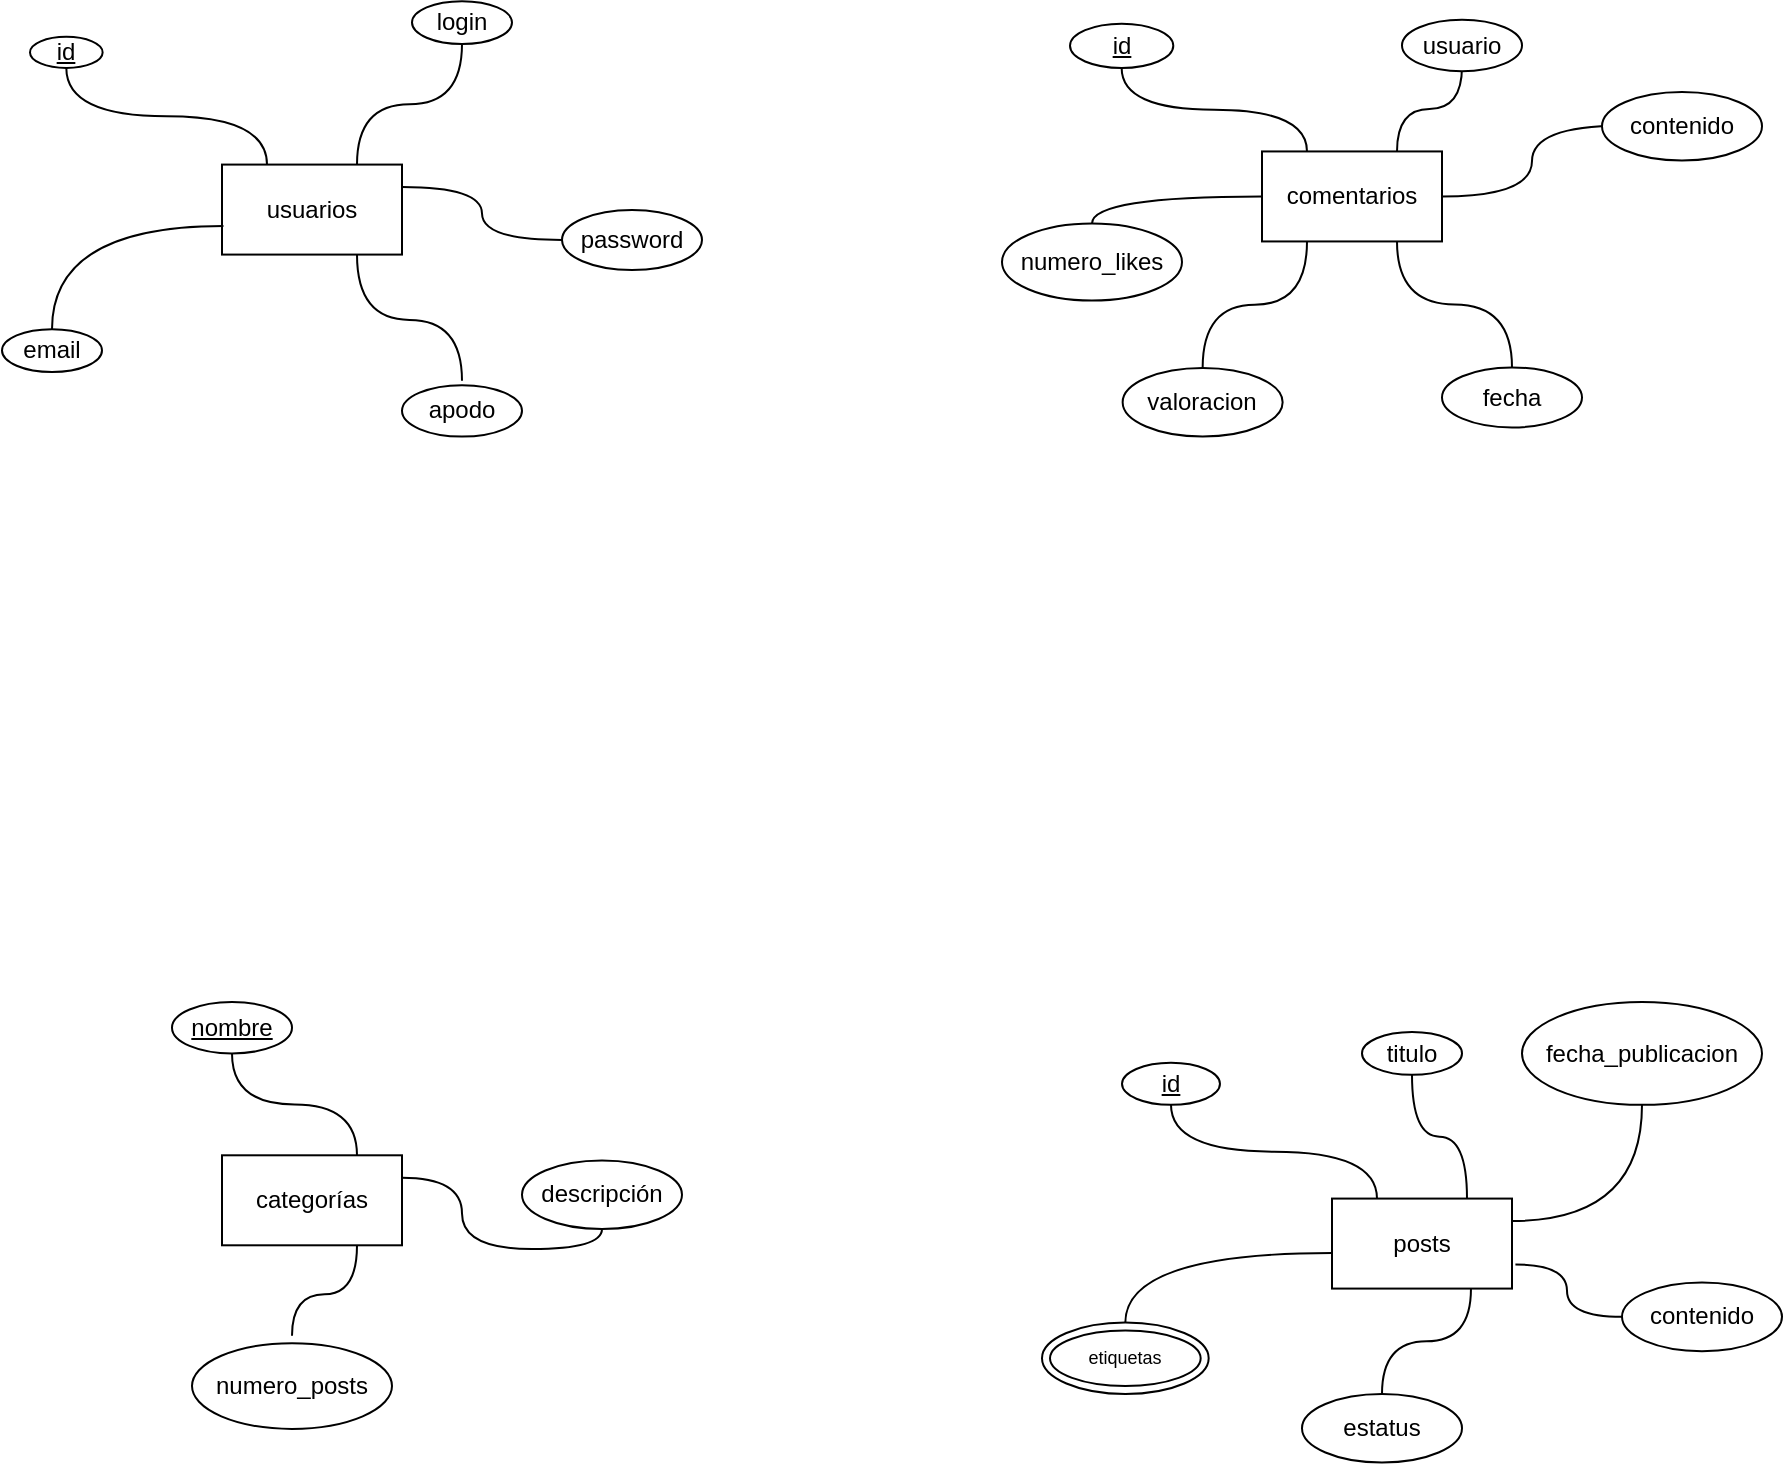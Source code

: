 <mxfile>
    <diagram id="GtlSE6PxsFourFfLZDGg" name="Page-1">
        <mxGraphModel dx="1631" dy="916" grid="1" gridSize="10" guides="1" tooltips="1" connect="1" arrows="1" fold="1" page="1" pageScale="1" pageWidth="1100" pageHeight="850" math="0" shadow="0">
            <root>
                <mxCell id="0"/>
                <mxCell id="1" parent="0"/>
                <mxCell id="4" value="posts" style="rounded=0;whiteSpace=wrap;html=1;aspect=fixed;" parent="1" vertex="1">
                    <mxGeometry x="730" y="635.29" width="90" height="45" as="geometry"/>
                </mxCell>
                <mxCell id="10" style="edgeStyle=orthogonalEdgeStyle;html=1;exitX=0.5;exitY=1;exitDx=0;exitDy=0;entryX=0.25;entryY=0;entryDx=0;entryDy=0;curved=1;endArrow=none;endFill=0;" parent="1" source="6" target="4" edge="1">
                    <mxGeometry relative="1" as="geometry"/>
                </mxCell>
                <mxCell id="6" value="&lt;u&gt;id&lt;/u&gt;" style="ellipse;whiteSpace=wrap;html=1;aspect=fixed;" parent="1" vertex="1">
                    <mxGeometry x="625" y="567.43" width="48.99" height="21" as="geometry"/>
                </mxCell>
                <mxCell id="7" value="titulo" style="ellipse;whiteSpace=wrap;html=1;aspect=fixed;" parent="1" vertex="1">
                    <mxGeometry x="745" y="552" width="50" height="21.43" as="geometry"/>
                </mxCell>
                <mxCell id="12" style="edgeStyle=orthogonalEdgeStyle;html=1;exitX=0.5;exitY=1;exitDx=0;exitDy=0;entryX=0.75;entryY=0;entryDx=0;entryDy=0;curved=1;endArrow=none;endFill=0;" parent="1" source="7" target="4" edge="1">
                    <mxGeometry relative="1" as="geometry">
                        <mxPoint x="758" y="587.29" as="sourcePoint"/>
                        <mxPoint x="783" y="627.29" as="targetPoint"/>
                    </mxGeometry>
                </mxCell>
                <mxCell id="13" value="fecha_publicacion" style="ellipse;whiteSpace=wrap;html=1;aspect=fixed;" parent="1" vertex="1">
                    <mxGeometry x="825" y="537" width="120" height="51.43" as="geometry"/>
                </mxCell>
                <mxCell id="14" style="edgeStyle=orthogonalEdgeStyle;html=1;exitX=0.5;exitY=1;exitDx=0;exitDy=0;entryX=1;entryY=0.25;entryDx=0;entryDy=0;curved=1;endArrow=none;endFill=0;" parent="1" source="13" target="4" edge="1">
                    <mxGeometry relative="1" as="geometry">
                        <mxPoint x="890" y="625.02" as="sourcePoint"/>
                        <mxPoint x="875" y="669.59" as="targetPoint"/>
                    </mxGeometry>
                </mxCell>
                <mxCell id="15" style="edgeStyle=orthogonalEdgeStyle;html=1;entryX=1.019;entryY=0.733;entryDx=0;entryDy=0;curved=1;endArrow=none;endFill=0;entryPerimeter=0;exitX=0;exitY=0.5;exitDx=0;exitDy=0;" parent="1" source="16" target="4" edge="1">
                    <mxGeometry relative="1" as="geometry">
                        <mxPoint x="915" y="647.29" as="sourcePoint"/>
                        <mxPoint x="825" y="691.19" as="targetPoint"/>
                    </mxGeometry>
                </mxCell>
                <mxCell id="16" value="contenido" style="ellipse;whiteSpace=wrap;html=1;aspect=fixed;" parent="1" vertex="1">
                    <mxGeometry x="875" y="677.29" width="80" height="34.29" as="geometry"/>
                </mxCell>
                <mxCell id="18" value="estatus" style="ellipse;whiteSpace=wrap;html=1;aspect=fixed;" parent="1" vertex="1">
                    <mxGeometry x="715" y="733" width="80" height="34.29" as="geometry"/>
                </mxCell>
                <mxCell id="19" style="edgeStyle=orthogonalEdgeStyle;html=1;entryX=0.772;entryY=1.006;entryDx=0;entryDy=0;curved=1;endArrow=none;endFill=0;entryPerimeter=0;exitX=0.5;exitY=0;exitDx=0;exitDy=0;" parent="1" source="18" target="4" edge="1">
                    <mxGeometry relative="1" as="geometry">
                        <mxPoint x="852.72" y="712.745" as="sourcePoint"/>
                        <mxPoint x="785.0" y="695.58" as="targetPoint"/>
                    </mxGeometry>
                </mxCell>
                <mxCell id="20" value="etiquetas" style="ellipse;shape=doubleEllipse;whiteSpace=wrap;html=1;fontSize=9;aspect=fixed;" parent="1" vertex="1">
                    <mxGeometry x="585" y="697.29" width="83.34" height="35.71" as="geometry"/>
                </mxCell>
                <mxCell id="21" style="edgeStyle=orthogonalEdgeStyle;html=1;entryX=0;entryY=0.605;entryDx=0;entryDy=0;curved=1;endArrow=none;endFill=0;entryPerimeter=0;exitX=0.5;exitY=0;exitDx=0;exitDy=0;" parent="1" source="20" target="4" edge="1">
                    <mxGeometry relative="1" as="geometry">
                        <mxPoint x="708.34" y="703.25" as="sourcePoint"/>
                        <mxPoint x="680.98" y="653.61" as="targetPoint"/>
                    </mxGeometry>
                </mxCell>
                <mxCell id="34" value="usuarios" style="rounded=0;whiteSpace=wrap;html=1;aspect=fixed;" vertex="1" parent="1">
                    <mxGeometry x="175" y="118.29" width="90" height="45" as="geometry"/>
                </mxCell>
                <mxCell id="35" style="edgeStyle=orthogonalEdgeStyle;html=1;exitX=0.5;exitY=1;exitDx=0;exitDy=0;entryX=0.25;entryY=0;entryDx=0;entryDy=0;curved=1;endArrow=none;endFill=0;" edge="1" parent="1" source="36" target="34">
                    <mxGeometry relative="1" as="geometry"/>
                </mxCell>
                <mxCell id="36" value="&lt;u&gt;id&lt;/u&gt;" style="ellipse;whiteSpace=wrap;html=1;aspect=fixed;" vertex="1" parent="1">
                    <mxGeometry x="79" y="54.43" width="36.32" height="15.57" as="geometry"/>
                </mxCell>
                <mxCell id="37" value="login" style="ellipse;whiteSpace=wrap;html=1;aspect=fixed;" vertex="1" parent="1">
                    <mxGeometry x="270" y="36.57" width="50" height="21.43" as="geometry"/>
                </mxCell>
                <mxCell id="38" style="edgeStyle=orthogonalEdgeStyle;html=1;exitX=0.5;exitY=1;exitDx=0;exitDy=0;entryX=0.75;entryY=0;entryDx=0;entryDy=0;curved=1;endArrow=none;endFill=0;" edge="1" parent="1" source="37" target="34">
                    <mxGeometry relative="1" as="geometry">
                        <mxPoint x="203" y="70.29" as="sourcePoint"/>
                        <mxPoint x="228" y="110.29" as="targetPoint"/>
                    </mxGeometry>
                </mxCell>
                <mxCell id="39" value="password" style="ellipse;whiteSpace=wrap;html=1;aspect=fixed;" vertex="1" parent="1">
                    <mxGeometry x="345" y="141" width="70" height="30" as="geometry"/>
                </mxCell>
                <mxCell id="40" style="edgeStyle=orthogonalEdgeStyle;html=1;exitX=0;exitY=0.5;exitDx=0;exitDy=0;entryX=1;entryY=0.25;entryDx=0;entryDy=0;curved=1;endArrow=none;endFill=0;" edge="1" parent="1" source="39" target="34">
                    <mxGeometry relative="1" as="geometry">
                        <mxPoint x="335" y="108.02" as="sourcePoint"/>
                        <mxPoint x="320" y="152.59" as="targetPoint"/>
                    </mxGeometry>
                </mxCell>
                <mxCell id="41" style="edgeStyle=orthogonalEdgeStyle;html=1;entryX=0.75;entryY=1;entryDx=0;entryDy=0;curved=1;endArrow=none;endFill=0;exitX=0.5;exitY=-0.085;exitDx=0;exitDy=0;exitPerimeter=0;" edge="1" parent="1" source="42" target="34">
                    <mxGeometry relative="1" as="geometry">
                        <mxPoint x="360" y="130.29" as="sourcePoint"/>
                        <mxPoint x="270" y="174.19" as="targetPoint"/>
                    </mxGeometry>
                </mxCell>
                <mxCell id="42" value="apodo" style="ellipse;whiteSpace=wrap;html=1;aspect=fixed;" vertex="1" parent="1">
                    <mxGeometry x="265" y="228.57" width="60" height="25.72" as="geometry"/>
                </mxCell>
                <mxCell id="43" value="email" style="ellipse;whiteSpace=wrap;html=1;aspect=fixed;" vertex="1" parent="1">
                    <mxGeometry x="65" y="200.58" width="50" height="21.43" as="geometry"/>
                </mxCell>
                <mxCell id="44" style="edgeStyle=orthogonalEdgeStyle;html=1;entryX=0.008;entryY=0.682;entryDx=0;entryDy=0;curved=1;endArrow=none;endFill=0;entryPerimeter=0;exitX=0.5;exitY=0;exitDx=0;exitDy=0;" edge="1" parent="1" source="43" target="34">
                    <mxGeometry relative="1" as="geometry">
                        <mxPoint x="297.72" y="195.745" as="sourcePoint"/>
                        <mxPoint x="230.0" y="178.58" as="targetPoint"/>
                    </mxGeometry>
                </mxCell>
                <mxCell id="47" value="categorías" style="rounded=0;whiteSpace=wrap;html=1;aspect=fixed;" vertex="1" parent="1">
                    <mxGeometry x="175" y="613.65" width="90" height="45" as="geometry"/>
                </mxCell>
                <mxCell id="50" value="nombre" style="ellipse;whiteSpace=wrap;html=1;aspect=fixed;fontStyle=4" vertex="1" parent="1">
                    <mxGeometry x="150" y="537" width="60" height="25.72" as="geometry"/>
                </mxCell>
                <mxCell id="51" style="edgeStyle=orthogonalEdgeStyle;html=1;exitX=0.5;exitY=1;exitDx=0;exitDy=0;entryX=0.75;entryY=0;entryDx=0;entryDy=0;curved=1;endArrow=none;endFill=0;" edge="1" parent="1" source="50" target="47">
                    <mxGeometry relative="1" as="geometry">
                        <mxPoint x="203" y="565.65" as="sourcePoint"/>
                        <mxPoint x="228" y="605.65" as="targetPoint"/>
                    </mxGeometry>
                </mxCell>
                <mxCell id="52" value="descripción" style="ellipse;whiteSpace=wrap;html=1;aspect=fixed;" vertex="1" parent="1">
                    <mxGeometry x="325" y="616.22" width="80" height="34.29" as="geometry"/>
                </mxCell>
                <mxCell id="53" style="edgeStyle=orthogonalEdgeStyle;html=1;exitX=0.5;exitY=1;exitDx=0;exitDy=0;entryX=1;entryY=0.25;entryDx=0;entryDy=0;curved=1;endArrow=none;endFill=0;" edge="1" parent="1" source="52" target="47">
                    <mxGeometry relative="1" as="geometry">
                        <mxPoint x="335" y="603.38" as="sourcePoint"/>
                        <mxPoint x="320" y="647.95" as="targetPoint"/>
                    </mxGeometry>
                </mxCell>
                <mxCell id="54" style="edgeStyle=orthogonalEdgeStyle;html=1;entryX=0.75;entryY=1;entryDx=0;entryDy=0;curved=1;endArrow=none;endFill=0;exitX=0.5;exitY=-0.085;exitDx=0;exitDy=0;exitPerimeter=0;" edge="1" parent="1" source="55" target="47">
                    <mxGeometry relative="1" as="geometry">
                        <mxPoint x="360" y="625.65" as="sourcePoint"/>
                        <mxPoint x="270" y="669.55" as="targetPoint"/>
                    </mxGeometry>
                </mxCell>
                <mxCell id="55" value="numero_posts" style="ellipse;whiteSpace=wrap;html=1;aspect=fixed;" vertex="1" parent="1">
                    <mxGeometry x="160" y="707.58" width="100" height="42.86" as="geometry"/>
                </mxCell>
                <mxCell id="68" value="comentarios" style="rounded=0;whiteSpace=wrap;html=1;aspect=fixed;" vertex="1" parent="1">
                    <mxGeometry x="695" y="111.72" width="90" height="45" as="geometry"/>
                </mxCell>
                <mxCell id="69" style="edgeStyle=orthogonalEdgeStyle;html=1;exitX=0.5;exitY=1;exitDx=0;exitDy=0;entryX=0.25;entryY=0;entryDx=0;entryDy=0;curved=1;endArrow=none;endFill=0;" edge="1" parent="1" source="70" target="68">
                    <mxGeometry relative="1" as="geometry"/>
                </mxCell>
                <mxCell id="70" value="&lt;u&gt;id&lt;/u&gt;" style="ellipse;whiteSpace=wrap;html=1;aspect=fixed;" vertex="1" parent="1">
                    <mxGeometry x="599" y="47.86" width="51.65" height="22.14" as="geometry"/>
                </mxCell>
                <mxCell id="71" value="usuario" style="ellipse;whiteSpace=wrap;html=1;aspect=fixed;" vertex="1" parent="1">
                    <mxGeometry x="770" y="47.86" width="50" height="21.43" as="geometry"/>
                </mxCell>
                <mxCell id="72" style="edgeStyle=orthogonalEdgeStyle;html=1;exitX=0.5;exitY=1;exitDx=0;exitDy=0;entryX=0.75;entryY=0;entryDx=0;entryDy=0;curved=1;endArrow=none;endFill=0;" edge="1" parent="1" source="71" target="68">
                    <mxGeometry relative="1" as="geometry">
                        <mxPoint x="723" y="63.72" as="sourcePoint"/>
                        <mxPoint x="748" y="103.72" as="targetPoint"/>
                    </mxGeometry>
                </mxCell>
                <mxCell id="73" value="fecha" style="ellipse;whiteSpace=wrap;html=1;aspect=fixed;" vertex="1" parent="1">
                    <mxGeometry x="785" y="219.72" width="70" height="30" as="geometry"/>
                </mxCell>
                <mxCell id="74" style="edgeStyle=orthogonalEdgeStyle;html=1;exitX=0.5;exitY=0;exitDx=0;exitDy=0;entryX=0.75;entryY=1;entryDx=0;entryDy=0;curved=1;endArrow=none;endFill=0;" edge="1" parent="1" source="73" target="68">
                    <mxGeometry relative="1" as="geometry">
                        <mxPoint x="855" y="101.45" as="sourcePoint"/>
                        <mxPoint x="840" y="146.02" as="targetPoint"/>
                    </mxGeometry>
                </mxCell>
                <mxCell id="75" style="edgeStyle=orthogonalEdgeStyle;html=1;entryX=0.25;entryY=1;entryDx=0;entryDy=0;curved=1;endArrow=none;endFill=0;exitX=0.5;exitY=0;exitDx=0;exitDy=0;" edge="1" parent="1" source="76" target="68">
                    <mxGeometry relative="1" as="geometry">
                        <mxPoint x="880" y="123.72" as="sourcePoint"/>
                        <mxPoint x="790" y="167.62" as="targetPoint"/>
                    </mxGeometry>
                </mxCell>
                <mxCell id="82" style="edgeStyle=none;html=1;exitX=1;exitY=1;exitDx=0;exitDy=0;" edge="1" parent="1" source="76">
                    <mxGeometry relative="1" as="geometry">
                        <mxPoint x="670" y="240.0" as="targetPoint"/>
                    </mxGeometry>
                </mxCell>
                <mxCell id="76" value="valoracion" style="ellipse;whiteSpace=wrap;html=1;aspect=fixed;" vertex="1" parent="1">
                    <mxGeometry x="625.32" y="220.0" width="80" height="34.29" as="geometry"/>
                </mxCell>
                <mxCell id="77" value="numero_likes" style="ellipse;whiteSpace=wrap;html=1;aspect=fixed;" vertex="1" parent="1">
                    <mxGeometry x="565" y="147.72" width="90" height="38.57" as="geometry"/>
                </mxCell>
                <mxCell id="78" style="edgeStyle=orthogonalEdgeStyle;html=1;entryX=0;entryY=0.5;entryDx=0;entryDy=0;curved=1;endArrow=none;endFill=0;exitX=0.5;exitY=0;exitDx=0;exitDy=0;" edge="1" parent="1" source="77" target="68">
                    <mxGeometry relative="1" as="geometry">
                        <mxPoint x="817.72" y="189.175" as="sourcePoint"/>
                        <mxPoint x="750.0" y="172.01" as="targetPoint"/>
                    </mxGeometry>
                </mxCell>
                <mxCell id="80" value="contenido" style="ellipse;whiteSpace=wrap;html=1;aspect=fixed;" vertex="1" parent="1">
                    <mxGeometry x="875" y="86" width="60" height="25.72" as="geometry"/>
                </mxCell>
                <mxCell id="81" style="edgeStyle=orthogonalEdgeStyle;html=1;exitX=0;exitY=0.5;exitDx=0;exitDy=0;entryX=1;entryY=0.5;entryDx=0;entryDy=0;curved=1;endArrow=none;endFill=0;" edge="1" parent="1" source="80" target="68">
                    <mxGeometry relative="1" as="geometry">
                        <mxPoint x="745" y="64.43" as="sourcePoint"/>
                        <mxPoint x="772.5" y="121.72" as="targetPoint"/>
                    </mxGeometry>
                </mxCell>
                <mxCell id="84" value="usuario" style="ellipse;whiteSpace=wrap;html=1;aspect=fixed;" vertex="1" parent="1">
                    <mxGeometry x="765" y="45.86" width="60" height="25.72" as="geometry"/>
                </mxCell>
                <mxCell id="85" value="contenido" style="ellipse;whiteSpace=wrap;html=1;aspect=fixed;" vertex="1" parent="1">
                    <mxGeometry x="865" y="82" width="80" height="34.29" as="geometry"/>
                </mxCell>
            </root>
        </mxGraphModel>
    </diagram>
</mxfile>